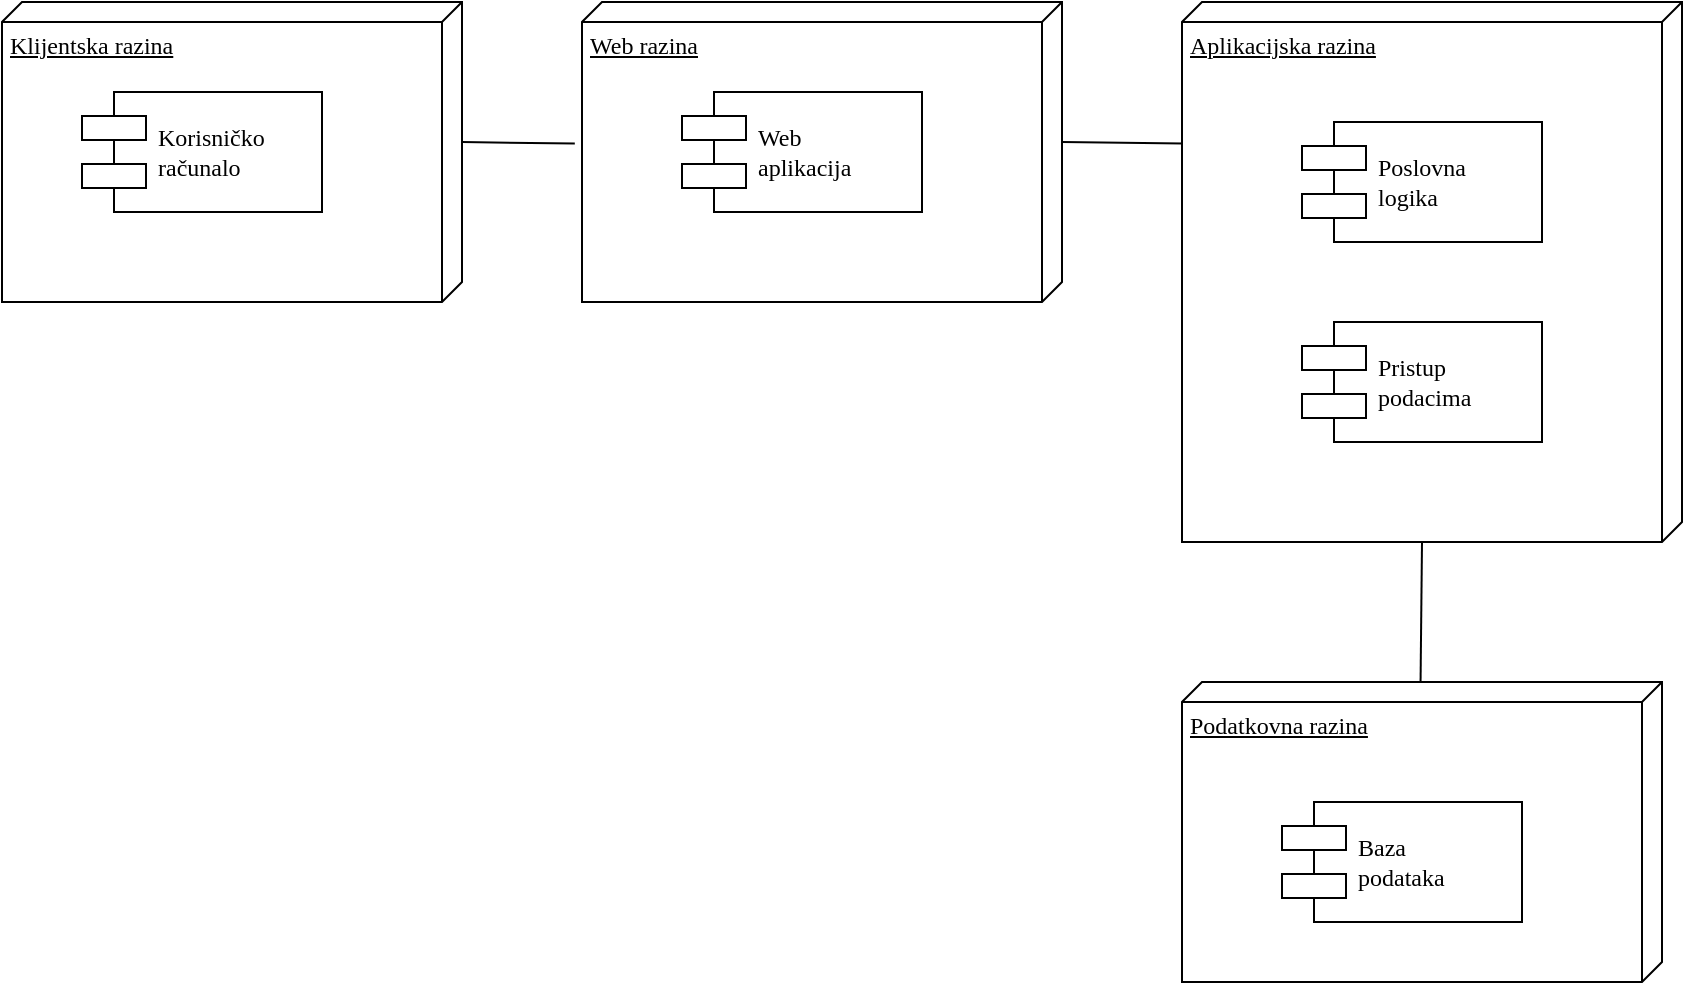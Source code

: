 <mxfile version="27.1.4">
  <diagram name="Page-1" id="XS3bxD2bUMo8Oki7S9Q8">
    <mxGraphModel dx="1042" dy="527" grid="1" gridSize="10" guides="1" tooltips="1" connect="1" arrows="1" fold="1" page="1" pageScale="1" pageWidth="827" pageHeight="1169" math="0" shadow="0">
      <root>
        <mxCell id="0" />
        <mxCell id="1" parent="0" />
        <mxCell id="LWf87XOFKYBxM4ADmRdx-1" value="Klijentska razina" style="verticalAlign=top;align=left;spacingTop=8;spacingLeft=2;spacingRight=12;shape=cube;size=10;direction=south;fontStyle=4;html=1;rounded=0;shadow=0;comic=0;labelBackgroundColor=none;strokeWidth=1;fontFamily=Verdana;fontSize=12" parent="1" vertex="1">
          <mxGeometry x="120" y="70" width="230" height="150" as="geometry" />
        </mxCell>
        <mxCell id="LWf87XOFKYBxM4ADmRdx-2" value="Web razina" style="verticalAlign=top;align=left;spacingTop=8;spacingLeft=2;spacingRight=12;shape=cube;size=10;direction=south;fontStyle=4;html=1;rounded=0;shadow=0;comic=0;labelBackgroundColor=none;strokeWidth=1;fontFamily=Verdana;fontSize=12" parent="1" vertex="1">
          <mxGeometry x="410" y="70" width="240" height="150" as="geometry" />
        </mxCell>
        <mxCell id="LWf87XOFKYBxM4ADmRdx-3" value="Aplikacijska razina" style="verticalAlign=top;align=left;spacingTop=8;spacingLeft=2;spacingRight=12;shape=cube;size=10;direction=south;fontStyle=4;html=1;rounded=0;shadow=0;comic=0;labelBackgroundColor=none;strokeWidth=1;fontFamily=Verdana;fontSize=12" parent="1" vertex="1">
          <mxGeometry x="710" y="70" width="250" height="270" as="geometry" />
        </mxCell>
        <mxCell id="LWf87XOFKYBxM4ADmRdx-4" value="Korisničko&amp;nbsp;&lt;div&gt;računalo&lt;/div&gt;" style="shape=component;align=left;spacingLeft=36;rounded=0;shadow=0;comic=0;labelBackgroundColor=none;strokeWidth=1;fontFamily=Verdana;fontSize=12;html=1;" parent="1" vertex="1">
          <mxGeometry x="160" y="115" width="120" height="60" as="geometry" />
        </mxCell>
        <mxCell id="LWf87XOFKYBxM4ADmRdx-5" value="Web&amp;nbsp;&lt;div&gt;aplikacija&lt;/div&gt;" style="shape=component;align=left;spacingLeft=36;rounded=0;shadow=0;comic=0;labelBackgroundColor=none;strokeWidth=1;fontFamily=Verdana;fontSize=12;html=1;" parent="1" vertex="1">
          <mxGeometry x="460" y="115" width="120" height="60" as="geometry" />
        </mxCell>
        <mxCell id="LWf87XOFKYBxM4ADmRdx-6" value="Poslovna&lt;div&gt;logika&lt;/div&gt;" style="shape=component;align=left;spacingLeft=36;rounded=0;shadow=0;comic=0;labelBackgroundColor=none;strokeWidth=1;fontFamily=Verdana;fontSize=12;html=1;" parent="1" vertex="1">
          <mxGeometry x="770" y="130" width="120" height="60" as="geometry" />
        </mxCell>
        <mxCell id="LWf87XOFKYBxM4ADmRdx-7" value="Pristup&amp;nbsp;&lt;div&gt;podacima&lt;/div&gt;" style="shape=component;align=left;spacingLeft=36;rounded=0;shadow=0;comic=0;labelBackgroundColor=none;strokeWidth=1;fontFamily=Verdana;fontSize=12;html=1;" parent="1" vertex="1">
          <mxGeometry x="770" y="230" width="120" height="60" as="geometry" />
        </mxCell>
        <mxCell id="LWf87XOFKYBxM4ADmRdx-8" value="Podatkovna razina" style="verticalAlign=top;align=left;spacingTop=8;spacingLeft=2;spacingRight=12;shape=cube;size=10;direction=south;fontStyle=4;html=1;rounded=0;shadow=0;comic=0;labelBackgroundColor=none;strokeWidth=1;fontFamily=Verdana;fontSize=12" parent="1" vertex="1">
          <mxGeometry x="710" y="410" width="240" height="150" as="geometry" />
        </mxCell>
        <mxCell id="LWf87XOFKYBxM4ADmRdx-9" value="Baza&amp;nbsp;&lt;div&gt;podataka&lt;/div&gt;" style="shape=component;align=left;spacingLeft=36;rounded=0;shadow=0;comic=0;labelBackgroundColor=none;strokeWidth=1;fontFamily=Verdana;fontSize=12;html=1;" parent="1" vertex="1">
          <mxGeometry x="760" y="470" width="120" height="60" as="geometry" />
        </mxCell>
        <mxCell id="LWf87XOFKYBxM4ADmRdx-10" value="" style="endArrow=none;html=1;rounded=0;exitX=0;exitY=0;exitDx=70;exitDy=0;exitPerimeter=0;entryX=0.472;entryY=1.015;entryDx=0;entryDy=0;entryPerimeter=0;" parent="1" source="LWf87XOFKYBxM4ADmRdx-1" target="LWf87XOFKYBxM4ADmRdx-2" edge="1">
          <mxGeometry width="50" height="50" relative="1" as="geometry">
            <mxPoint x="480" y="320" as="sourcePoint" />
            <mxPoint x="530" y="270" as="targetPoint" />
          </mxGeometry>
        </mxCell>
        <mxCell id="LWf87XOFKYBxM4ADmRdx-11" value="" style="endArrow=none;html=1;rounded=0;exitX=0;exitY=0;exitDx=70;exitDy=0;exitPerimeter=0;entryX=0.262;entryY=0.998;entryDx=0;entryDy=0;entryPerimeter=0;" parent="1" source="LWf87XOFKYBxM4ADmRdx-2" target="LWf87XOFKYBxM4ADmRdx-3" edge="1">
          <mxGeometry width="50" height="50" relative="1" as="geometry">
            <mxPoint x="480" y="320" as="sourcePoint" />
            <mxPoint x="530" y="270" as="targetPoint" />
          </mxGeometry>
        </mxCell>
        <mxCell id="LWf87XOFKYBxM4ADmRdx-12" value="" style="endArrow=none;html=1;rounded=0;entryX=0;entryY=0;entryDx=270;entryDy=130;entryPerimeter=0;exitX=0.002;exitY=0.503;exitDx=0;exitDy=0;exitPerimeter=0;" parent="1" source="LWf87XOFKYBxM4ADmRdx-8" target="LWf87XOFKYBxM4ADmRdx-3" edge="1">
          <mxGeometry width="50" height="50" relative="1" as="geometry">
            <mxPoint x="480" y="320" as="sourcePoint" />
            <mxPoint x="530" y="270" as="targetPoint" />
          </mxGeometry>
        </mxCell>
      </root>
    </mxGraphModel>
  </diagram>
</mxfile>
